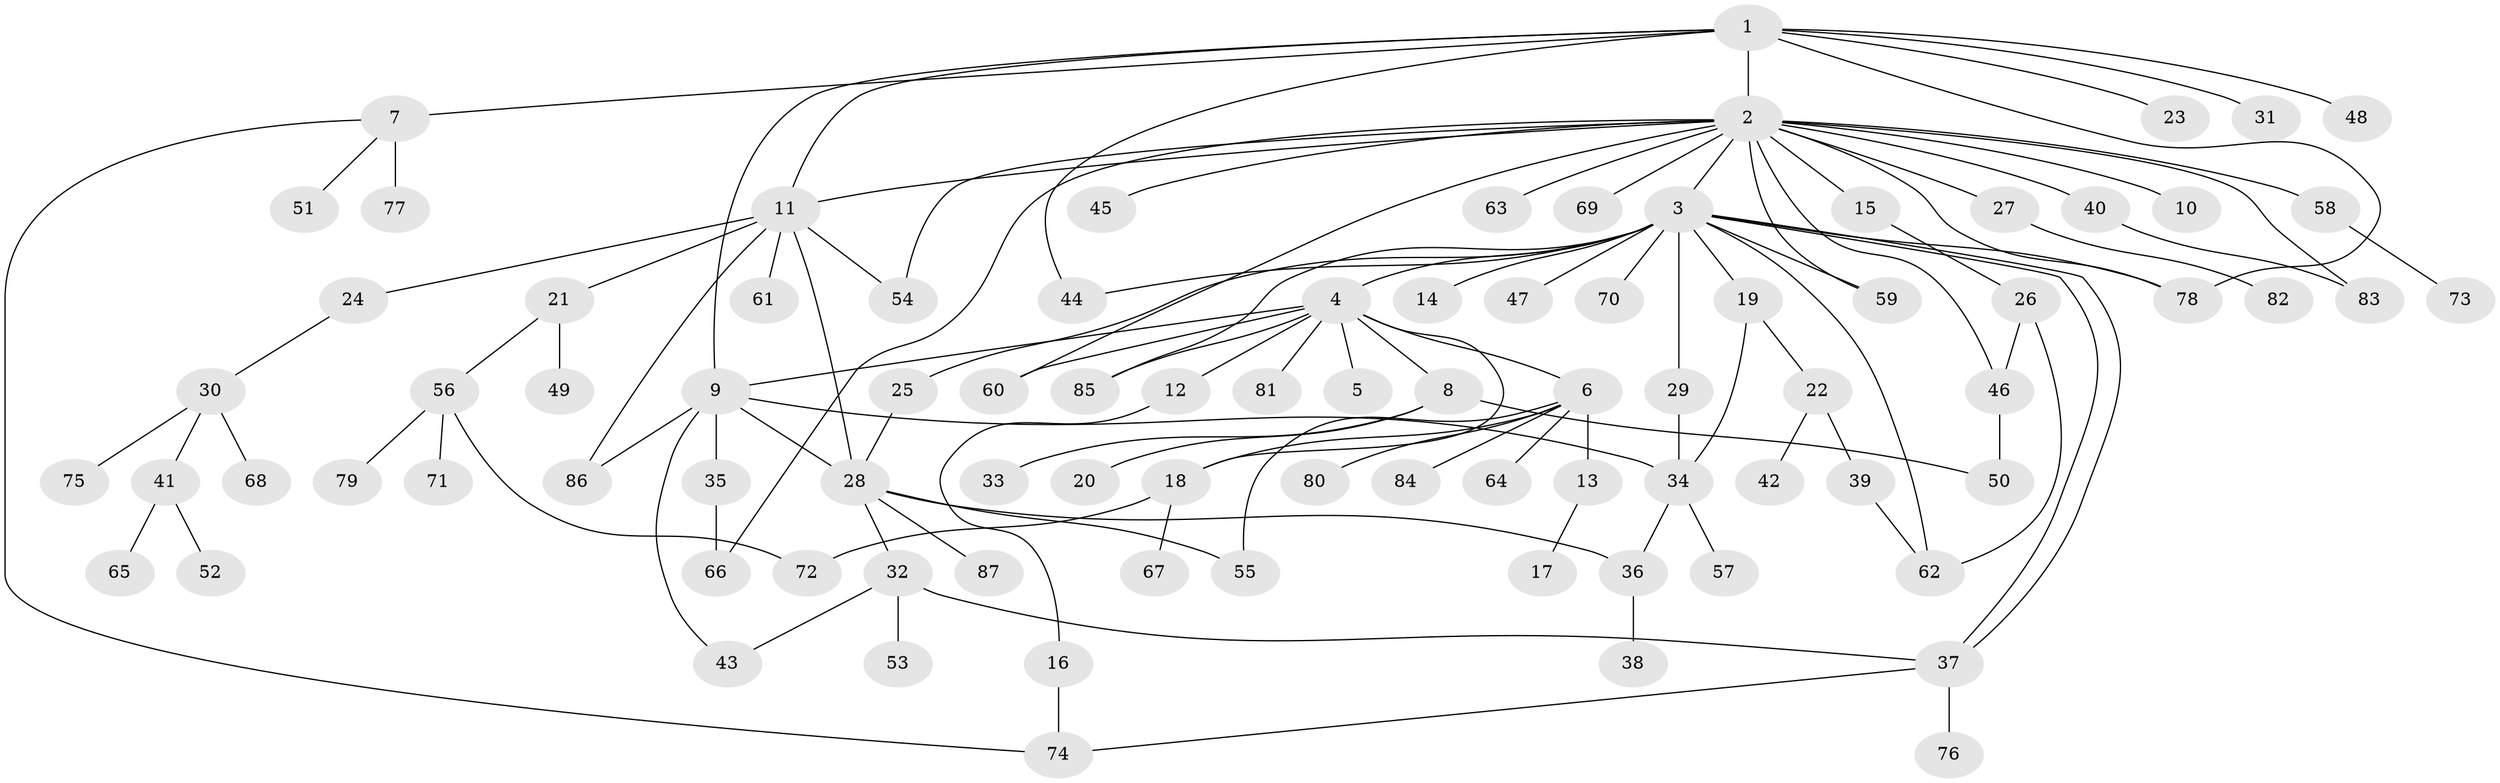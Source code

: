 // Generated by graph-tools (version 1.1) at 2025/48/03/09/25 04:48:37]
// undirected, 87 vertices, 115 edges
graph export_dot {
graph [start="1"]
  node [color=gray90,style=filled];
  1;
  2;
  3;
  4;
  5;
  6;
  7;
  8;
  9;
  10;
  11;
  12;
  13;
  14;
  15;
  16;
  17;
  18;
  19;
  20;
  21;
  22;
  23;
  24;
  25;
  26;
  27;
  28;
  29;
  30;
  31;
  32;
  33;
  34;
  35;
  36;
  37;
  38;
  39;
  40;
  41;
  42;
  43;
  44;
  45;
  46;
  47;
  48;
  49;
  50;
  51;
  52;
  53;
  54;
  55;
  56;
  57;
  58;
  59;
  60;
  61;
  62;
  63;
  64;
  65;
  66;
  67;
  68;
  69;
  70;
  71;
  72;
  73;
  74;
  75;
  76;
  77;
  78;
  79;
  80;
  81;
  82;
  83;
  84;
  85;
  86;
  87;
  1 -- 2;
  1 -- 7;
  1 -- 9;
  1 -- 11;
  1 -- 23;
  1 -- 31;
  1 -- 44;
  1 -- 48;
  1 -- 78;
  2 -- 3;
  2 -- 10;
  2 -- 11;
  2 -- 15;
  2 -- 27;
  2 -- 40;
  2 -- 45;
  2 -- 46;
  2 -- 54;
  2 -- 58;
  2 -- 59;
  2 -- 60;
  2 -- 63;
  2 -- 66;
  2 -- 69;
  2 -- 78;
  2 -- 83;
  3 -- 4;
  3 -- 14;
  3 -- 19;
  3 -- 25;
  3 -- 29;
  3 -- 37;
  3 -- 37;
  3 -- 44;
  3 -- 47;
  3 -- 59;
  3 -- 62;
  3 -- 70;
  3 -- 78;
  3 -- 85;
  4 -- 5;
  4 -- 6;
  4 -- 8;
  4 -- 9;
  4 -- 12;
  4 -- 18;
  4 -- 60;
  4 -- 81;
  4 -- 85;
  6 -- 13;
  6 -- 18;
  6 -- 55;
  6 -- 64;
  6 -- 80;
  6 -- 84;
  7 -- 51;
  7 -- 74;
  7 -- 77;
  8 -- 20;
  8 -- 33;
  8 -- 50;
  9 -- 28;
  9 -- 34;
  9 -- 35;
  9 -- 43;
  9 -- 86;
  11 -- 21;
  11 -- 24;
  11 -- 28;
  11 -- 54;
  11 -- 61;
  11 -- 86;
  12 -- 16;
  13 -- 17;
  15 -- 26;
  16 -- 74;
  18 -- 67;
  18 -- 72;
  19 -- 22;
  19 -- 34;
  21 -- 49;
  21 -- 56;
  22 -- 39;
  22 -- 42;
  24 -- 30;
  25 -- 28;
  26 -- 46;
  26 -- 62;
  27 -- 82;
  28 -- 32;
  28 -- 36;
  28 -- 55;
  28 -- 87;
  29 -- 34;
  30 -- 41;
  30 -- 68;
  30 -- 75;
  32 -- 37;
  32 -- 43;
  32 -- 53;
  34 -- 36;
  34 -- 57;
  35 -- 66;
  36 -- 38;
  37 -- 74;
  37 -- 76;
  39 -- 62;
  40 -- 83;
  41 -- 52;
  41 -- 65;
  46 -- 50;
  56 -- 71;
  56 -- 72;
  56 -- 79;
  58 -- 73;
}
